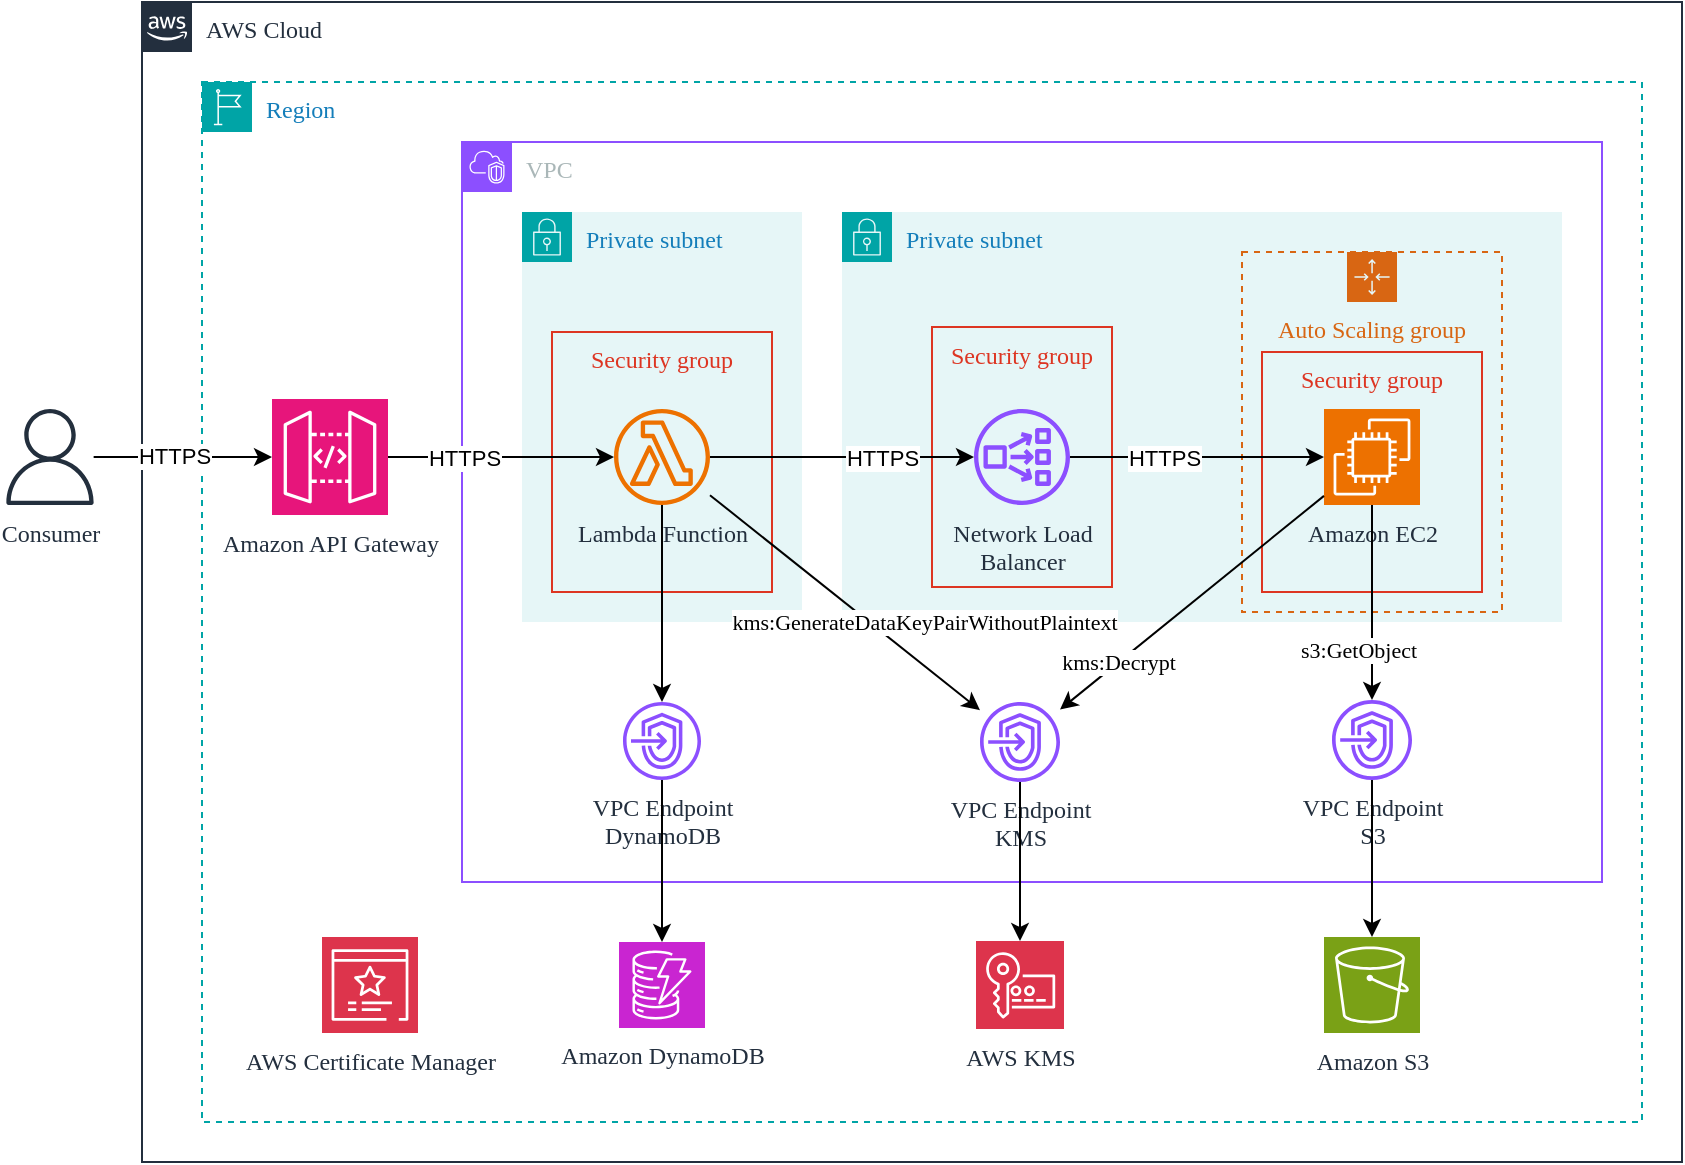 <mxfile version="24.7.17" pages="3">
  <diagram name="Architecture" id="E42G6QC6KwTKVLPO9dri">
    <mxGraphModel dx="954" dy="615" grid="1" gridSize="10" guides="1" tooltips="1" connect="1" arrows="1" fold="1" page="1" pageScale="1" pageWidth="1100" pageHeight="850" math="0" shadow="0">
      <root>
        <mxCell id="0" />
        <mxCell id="1" parent="0" />
        <mxCell id="moWvoZEPMx79c-ki6pcE-1" value="AWS Cloud" style="points=[[0,0],[0.25,0],[0.5,0],[0.75,0],[1,0],[1,0.25],[1,0.5],[1,0.75],[1,1],[0.75,1],[0.5,1],[0.25,1],[0,1],[0,0.75],[0,0.5],[0,0.25]];outlineConnect=0;gradientColor=none;html=1;whiteSpace=wrap;fontSize=12;fontStyle=0;container=1;pointerEvents=0;collapsible=0;recursiveResize=0;shape=mxgraph.aws4.group;grIcon=mxgraph.aws4.group_aws_cloud_alt;strokeColor=#232F3E;fillColor=none;verticalAlign=top;align=left;spacingLeft=30;fontColor=#232F3E;dashed=0;fontFamily=Amazon Ember;" parent="1" vertex="1">
          <mxGeometry x="110" y="100" width="770" height="580" as="geometry" />
        </mxCell>
        <mxCell id="moWvoZEPMx79c-ki6pcE-6" value="Region" style="points=[[0,0],[0.25,0],[0.5,0],[0.75,0],[1,0],[1,0.25],[1,0.5],[1,0.75],[1,1],[0.75,1],[0.5,1],[0.25,1],[0,1],[0,0.75],[0,0.5],[0,0.25]];outlineConnect=0;gradientColor=none;html=1;whiteSpace=wrap;fontSize=12;fontStyle=0;container=1;pointerEvents=0;collapsible=0;recursiveResize=0;shape=mxgraph.aws4.group;grIcon=mxgraph.aws4.group_region;strokeColor=#00A4A6;fillColor=none;verticalAlign=top;align=left;spacingLeft=30;fontColor=#147EBA;dashed=1;fontFamily=Amazon Ember;" parent="moWvoZEPMx79c-ki6pcE-1" vertex="1">
          <mxGeometry x="30" y="40" width="720" height="520" as="geometry" />
        </mxCell>
        <mxCell id="moWvoZEPMx79c-ki6pcE-2" value="VPC" style="points=[[0,0],[0.25,0],[0.5,0],[0.75,0],[1,0],[1,0.25],[1,0.5],[1,0.75],[1,1],[0.75,1],[0.5,1],[0.25,1],[0,1],[0,0.75],[0,0.5],[0,0.25]];outlineConnect=0;gradientColor=none;html=1;whiteSpace=wrap;fontSize=12;fontStyle=0;container=1;pointerEvents=0;collapsible=0;recursiveResize=0;shape=mxgraph.aws4.group;grIcon=mxgraph.aws4.group_vpc2;strokeColor=#8C4FFF;fillColor=none;verticalAlign=top;align=left;spacingLeft=30;fontColor=#AAB7B8;dashed=0;fontFamily=Amazon Ember;" parent="moWvoZEPMx79c-ki6pcE-6" vertex="1">
          <mxGeometry x="130" y="30" width="570" height="370" as="geometry" />
        </mxCell>
        <mxCell id="moWvoZEPMx79c-ki6pcE-3" value="Private subnet" style="points=[[0,0],[0.25,0],[0.5,0],[0.75,0],[1,0],[1,0.25],[1,0.5],[1,0.75],[1,1],[0.75,1],[0.5,1],[0.25,1],[0,1],[0,0.75],[0,0.5],[0,0.25]];outlineConnect=0;gradientColor=none;html=1;whiteSpace=wrap;fontSize=12;fontStyle=0;container=1;pointerEvents=0;collapsible=0;recursiveResize=0;shape=mxgraph.aws4.group;grIcon=mxgraph.aws4.group_security_group;grStroke=0;strokeColor=#00A4A6;fillColor=#E6F6F7;verticalAlign=top;align=left;spacingLeft=30;fontColor=#147EBA;dashed=0;fontFamily=Amazon Ember;" parent="moWvoZEPMx79c-ki6pcE-2" vertex="1">
          <mxGeometry x="190" y="35" width="360" height="205" as="geometry" />
        </mxCell>
        <mxCell id="moWvoZEPMx79c-ki6pcE-9" value="Auto Scaling group" style="points=[[0,0],[0.25,0],[0.5,0],[0.75,0],[1,0],[1,0.25],[1,0.5],[1,0.75],[1,1],[0.75,1],[0.5,1],[0.25,1],[0,1],[0,0.75],[0,0.5],[0,0.25]];outlineConnect=0;gradientColor=none;html=1;whiteSpace=wrap;fontSize=12;fontStyle=0;container=1;pointerEvents=0;collapsible=0;recursiveResize=0;shape=mxgraph.aws4.groupCenter;grIcon=mxgraph.aws4.group_auto_scaling_group;grStroke=1;strokeColor=#D86613;fillColor=none;verticalAlign=top;align=center;fontColor=#D86613;dashed=1;spacingTop=25;fontFamily=Amazon Ember;" parent="moWvoZEPMx79c-ki6pcE-3" vertex="1">
          <mxGeometry x="200" y="20" width="130" height="180" as="geometry" />
        </mxCell>
        <mxCell id="s8pf-N_aXUalvBTkA1gd-3" value="Security group" style="fillColor=none;strokeColor=#DD3522;verticalAlign=top;fontStyle=0;fontColor=#DD3522;whiteSpace=wrap;html=1;fontFamily=Amazon Ember;" parent="moWvoZEPMx79c-ki6pcE-9" vertex="1">
          <mxGeometry x="10" y="50" width="110" height="120" as="geometry" />
        </mxCell>
        <mxCell id="moWvoZEPMx79c-ki6pcE-10" value="Amazon EC2" style="sketch=0;points=[[0,0,0],[0.25,0,0],[0.5,0,0],[0.75,0,0],[1,0,0],[0,1,0],[0.25,1,0],[0.5,1,0],[0.75,1,0],[1,1,0],[0,0.25,0],[0,0.5,0],[0,0.75,0],[1,0.25,0],[1,0.5,0],[1,0.75,0]];outlineConnect=0;fontColor=#232F3E;fillColor=#ED7100;strokeColor=#ffffff;dashed=0;verticalLabelPosition=bottom;verticalAlign=top;align=center;html=1;fontSize=12;fontStyle=0;aspect=fixed;shape=mxgraph.aws4.resourceIcon;resIcon=mxgraph.aws4.ec2;fontFamily=Amazon Ember;" parent="moWvoZEPMx79c-ki6pcE-9" vertex="1">
          <mxGeometry x="41" y="78.5" width="48" height="48" as="geometry" />
        </mxCell>
        <mxCell id="moWvoZEPMx79c-ki6pcE-11" value="Network Load&lt;div&gt;Balancer&lt;/div&gt;" style="sketch=0;outlineConnect=0;fontColor=#232F3E;gradientColor=none;fillColor=#8C4FFF;strokeColor=none;dashed=0;verticalLabelPosition=bottom;verticalAlign=top;align=center;html=1;fontSize=12;fontStyle=0;aspect=fixed;pointerEvents=1;shape=mxgraph.aws4.network_load_balancer;fontFamily=Amazon Ember;" parent="moWvoZEPMx79c-ki6pcE-3" vertex="1">
          <mxGeometry x="66" y="98.5" width="48" height="48" as="geometry" />
        </mxCell>
        <mxCell id="s8pf-N_aXUalvBTkA1gd-2" value="Security group" style="fillColor=none;strokeColor=#DD3522;verticalAlign=top;fontStyle=0;fontColor=#DD3522;whiteSpace=wrap;html=1;fontFamily=Amazon Ember;" parent="moWvoZEPMx79c-ki6pcE-3" vertex="1">
          <mxGeometry x="45" y="57.5" width="90" height="130" as="geometry" />
        </mxCell>
        <mxCell id="4mTSH1ooDKxjDqVDHYyN-1" value="" style="edgeStyle=orthogonalEdgeStyle;rounded=0;orthogonalLoop=1;jettySize=auto;html=1;" parent="moWvoZEPMx79c-ki6pcE-3" source="moWvoZEPMx79c-ki6pcE-11" target="moWvoZEPMx79c-ki6pcE-10" edge="1">
          <mxGeometry relative="1" as="geometry" />
        </mxCell>
        <mxCell id="s8pf-N_aXUalvBTkA1gd-9" value="HTTPS" style="edgeLabel;html=1;align=center;verticalAlign=middle;resizable=0;points=[];" parent="4mTSH1ooDKxjDqVDHYyN-1" vertex="1" connectable="0">
          <mxGeometry x="-0.452" y="1" relative="1" as="geometry">
            <mxPoint x="12" y="1" as="offset" />
          </mxGeometry>
        </mxCell>
        <mxCell id="moWvoZEPMx79c-ki6pcE-4" value="Private subnet" style="points=[[0,0],[0.25,0],[0.5,0],[0.75,0],[1,0],[1,0.25],[1,0.5],[1,0.75],[1,1],[0.75,1],[0.5,1],[0.25,1],[0,1],[0,0.75],[0,0.5],[0,0.25]];outlineConnect=0;gradientColor=none;html=1;whiteSpace=wrap;fontSize=12;fontStyle=0;container=1;pointerEvents=0;collapsible=0;recursiveResize=0;shape=mxgraph.aws4.group;grIcon=mxgraph.aws4.group_security_group;grStroke=0;strokeColor=#00A4A6;fillColor=#E6F6F7;verticalAlign=top;align=left;spacingLeft=30;fontColor=#147EBA;dashed=0;fontFamily=Amazon Ember;" parent="moWvoZEPMx79c-ki6pcE-2" vertex="1">
          <mxGeometry x="30" y="35" width="140" height="205" as="geometry" />
        </mxCell>
        <mxCell id="moWvoZEPMx79c-ki6pcE-15" value="Lambda Function" style="sketch=0;outlineConnect=0;fontColor=#232F3E;gradientColor=none;fillColor=#ED7100;strokeColor=none;dashed=0;verticalLabelPosition=bottom;verticalAlign=top;align=center;html=1;fontSize=12;fontStyle=0;aspect=fixed;pointerEvents=1;shape=mxgraph.aws4.lambda_function;fontFamily=Amazon Ember;" parent="moWvoZEPMx79c-ki6pcE-4" vertex="1">
          <mxGeometry x="46" y="98.5" width="48" height="48" as="geometry" />
        </mxCell>
        <mxCell id="s8pf-N_aXUalvBTkA1gd-1" value="Security group" style="fillColor=none;strokeColor=#DD3522;verticalAlign=top;fontStyle=0;fontColor=#DD3522;whiteSpace=wrap;html=1;fontFamily=Amazon Ember;" parent="moWvoZEPMx79c-ki6pcE-4" vertex="1">
          <mxGeometry x="15" y="60" width="110" height="130" as="geometry" />
        </mxCell>
        <mxCell id="moWvoZEPMx79c-ki6pcE-19" value="" style="edgeStyle=orthogonalEdgeStyle;rounded=0;orthogonalLoop=1;jettySize=auto;html=1;" parent="moWvoZEPMx79c-ki6pcE-2" source="moWvoZEPMx79c-ki6pcE-15" target="moWvoZEPMx79c-ki6pcE-11" edge="1">
          <mxGeometry relative="1" as="geometry" />
        </mxCell>
        <mxCell id="s8pf-N_aXUalvBTkA1gd-8" value="HTTPS" style="edgeLabel;html=1;align=center;verticalAlign=middle;resizable=0;points=[];" parent="moWvoZEPMx79c-ki6pcE-19" vertex="1" connectable="0">
          <mxGeometry x="0.272" relative="1" as="geometry">
            <mxPoint x="2" as="offset" />
          </mxGeometry>
        </mxCell>
        <mxCell id="s8pf-N_aXUalvBTkA1gd-11" value="VPC Endpoint&lt;div&gt;KMS&lt;/div&gt;" style="sketch=0;outlineConnect=0;fontColor=#232F3E;gradientColor=none;fillColor=#8C4FFF;strokeColor=none;dashed=0;verticalLabelPosition=bottom;verticalAlign=top;align=center;html=1;fontSize=12;fontStyle=0;aspect=fixed;pointerEvents=1;shape=mxgraph.aws4.endpoints;fontFamily=Amazon Ember;" parent="moWvoZEPMx79c-ki6pcE-2" vertex="1">
          <mxGeometry x="259" y="280" width="40" height="40" as="geometry" />
        </mxCell>
        <mxCell id="s8pf-N_aXUalvBTkA1gd-10" value="VPC Endpoint&lt;div&gt;DynamoDB&lt;/div&gt;" style="sketch=0;outlineConnect=0;fontColor=#232F3E;gradientColor=none;fillColor=#8C4FFF;strokeColor=none;dashed=0;verticalLabelPosition=bottom;verticalAlign=top;align=center;html=1;fontSize=12;fontStyle=0;aspect=fixed;pointerEvents=1;shape=mxgraph.aws4.endpoints;fontFamily=Amazon Ember;" parent="moWvoZEPMx79c-ki6pcE-2" vertex="1">
          <mxGeometry x="80.5" y="280" width="39" height="39" as="geometry" />
        </mxCell>
        <mxCell id="moWvoZEPMx79c-ki6pcE-18" value="" style="edgeStyle=orthogonalEdgeStyle;rounded=0;orthogonalLoop=1;jettySize=auto;html=1;" parent="moWvoZEPMx79c-ki6pcE-2" source="moWvoZEPMx79c-ki6pcE-15" target="s8pf-N_aXUalvBTkA1gd-10" edge="1">
          <mxGeometry relative="1" as="geometry">
            <mxPoint x="74" y="246.5" as="targetPoint" />
          </mxGeometry>
        </mxCell>
        <mxCell id="moWvoZEPMx79c-ki6pcE-20" value="" style="rounded=0;orthogonalLoop=1;jettySize=auto;html=1;" parent="moWvoZEPMx79c-ki6pcE-2" source="moWvoZEPMx79c-ki6pcE-15" target="s8pf-N_aXUalvBTkA1gd-11" edge="1">
          <mxGeometry relative="1" as="geometry">
            <mxPoint x="74" y="197" as="sourcePoint" />
            <mxPoint x="74" y="310" as="targetPoint" />
          </mxGeometry>
        </mxCell>
        <mxCell id="moWvoZEPMx79c-ki6pcE-21" value="kms:GenerateDataKeyPairWithoutPlaintext" style="edgeLabel;html=1;align=center;verticalAlign=middle;resizable=0;points=[];fontFamily=Amazon Ember;" parent="moWvoZEPMx79c-ki6pcE-20" vertex="1" connectable="0">
          <mxGeometry x="0.107" y="-1" relative="1" as="geometry">
            <mxPoint x="33" y="3" as="offset" />
          </mxGeometry>
        </mxCell>
        <mxCell id="moWvoZEPMx79c-ki6pcE-13" value="" style="rounded=0;orthogonalLoop=1;jettySize=auto;html=1;" parent="moWvoZEPMx79c-ki6pcE-2" source="moWvoZEPMx79c-ki6pcE-10" target="s8pf-N_aXUalvBTkA1gd-11" edge="1">
          <mxGeometry relative="1" as="geometry">
            <mxPoint x="355" y="274" as="targetPoint" />
          </mxGeometry>
        </mxCell>
        <mxCell id="moWvoZEPMx79c-ki6pcE-14" value="kms:Decrypt" style="edgeLabel;html=1;align=center;verticalAlign=middle;resizable=0;points=[];fontFamily=Amazon Ember;" parent="moWvoZEPMx79c-ki6pcE-13" vertex="1" connectable="0">
          <mxGeometry x="0.224" relative="1" as="geometry">
            <mxPoint x="-22" y="17" as="offset" />
          </mxGeometry>
        </mxCell>
        <mxCell id="s8pf-N_aXUalvBTkA1gd-16" value="VPC Endpoint&lt;div&gt;S3&lt;/div&gt;" style="sketch=0;outlineConnect=0;fontColor=#232F3E;gradientColor=none;fillColor=#8C4FFF;strokeColor=none;dashed=0;verticalLabelPosition=bottom;verticalAlign=top;align=center;html=1;fontSize=12;fontStyle=0;aspect=fixed;pointerEvents=1;shape=mxgraph.aws4.endpoints;fontFamily=Amazon Ember;" parent="moWvoZEPMx79c-ki6pcE-2" vertex="1">
          <mxGeometry x="435" y="279" width="40" height="40" as="geometry" />
        </mxCell>
        <mxCell id="s8pf-N_aXUalvBTkA1gd-18" value="" style="rounded=0;orthogonalLoop=1;jettySize=auto;html=1;" parent="moWvoZEPMx79c-ki6pcE-2" source="moWvoZEPMx79c-ki6pcE-10" target="s8pf-N_aXUalvBTkA1gd-16" edge="1">
          <mxGeometry relative="1" as="geometry">
            <mxPoint x="240" y="292" as="targetPoint" />
            <mxPoint x="351" y="190" as="sourcePoint" />
          </mxGeometry>
        </mxCell>
        <mxCell id="s8pf-N_aXUalvBTkA1gd-19" value="s3:GetObject" style="edgeLabel;html=1;align=center;verticalAlign=middle;resizable=0;points=[];fontFamily=Amazon Ember;" parent="s8pf-N_aXUalvBTkA1gd-18" vertex="1" connectable="0">
          <mxGeometry x="0.224" relative="1" as="geometry">
            <mxPoint x="-7" y="13" as="offset" />
          </mxGeometry>
        </mxCell>
        <mxCell id="moWvoZEPMx79c-ki6pcE-16" value="" style="edgeStyle=orthogonalEdgeStyle;rounded=0;orthogonalLoop=1;jettySize=auto;html=1;" parent="moWvoZEPMx79c-ki6pcE-6" source="moWvoZEPMx79c-ki6pcE-5" target="moWvoZEPMx79c-ki6pcE-15" edge="1">
          <mxGeometry relative="1" as="geometry" />
        </mxCell>
        <mxCell id="s8pf-N_aXUalvBTkA1gd-7" value="HTTPS" style="edgeLabel;html=1;align=center;verticalAlign=middle;resizable=0;points=[];" parent="moWvoZEPMx79c-ki6pcE-16" vertex="1" connectable="0">
          <mxGeometry x="-0.052" y="1" relative="1" as="geometry">
            <mxPoint x="-16" y="1" as="offset" />
          </mxGeometry>
        </mxCell>
        <mxCell id="moWvoZEPMx79c-ki6pcE-5" value="Amazon API Gateway" style="sketch=0;points=[[0,0,0],[0.25,0,0],[0.5,0,0],[0.75,0,0],[1,0,0],[0,1,0],[0.25,1,0],[0.5,1,0],[0.75,1,0],[1,1,0],[0,0.25,0],[0,0.5,0],[0,0.75,0],[1,0.25,0],[1,0.5,0],[1,0.75,0]];outlineConnect=0;fontColor=#232F3E;fillColor=#E7157B;strokeColor=#ffffff;dashed=0;verticalLabelPosition=bottom;verticalAlign=top;align=center;html=1;fontSize=12;fontStyle=0;aspect=fixed;shape=mxgraph.aws4.resourceIcon;resIcon=mxgraph.aws4.api_gateway;fontFamily=Amazon Ember;" parent="moWvoZEPMx79c-ki6pcE-6" vertex="1">
          <mxGeometry x="35" y="158.5" width="58" height="58" as="geometry" />
        </mxCell>
        <mxCell id="moWvoZEPMx79c-ki6pcE-7" value="AWS KMS" style="sketch=0;points=[[0,0,0],[0.25,0,0],[0.5,0,0],[0.75,0,0],[1,0,0],[0,1,0],[0.25,1,0],[0.5,1,0],[0.75,1,0],[1,1,0],[0,0.25,0],[0,0.5,0],[0,0.75,0],[1,0.25,0],[1,0.5,0],[1,0.75,0]];outlineConnect=0;fontColor=#232F3E;fillColor=#DD344C;strokeColor=#ffffff;dashed=0;verticalLabelPosition=bottom;verticalAlign=top;align=center;html=1;fontSize=12;fontStyle=0;aspect=fixed;shape=mxgraph.aws4.resourceIcon;resIcon=mxgraph.aws4.key_management_service;fontFamily=Amazon Ember;" parent="moWvoZEPMx79c-ki6pcE-6" vertex="1">
          <mxGeometry x="387" y="429.5" width="44" height="44" as="geometry" />
        </mxCell>
        <mxCell id="moWvoZEPMx79c-ki6pcE-8" value="Amazon DynamoDB" style="sketch=0;points=[[0,0,0],[0.25,0,0],[0.5,0,0],[0.75,0,0],[1,0,0],[0,1,0],[0.25,1,0],[0.5,1,0],[0.75,1,0],[1,1,0],[0,0.25,0],[0,0.5,0],[0,0.75,0],[1,0.25,0],[1,0.5,0],[1,0.75,0]];outlineConnect=0;fontColor=#232F3E;fillColor=#C925D1;strokeColor=#ffffff;dashed=0;verticalLabelPosition=bottom;verticalAlign=top;align=center;html=1;fontSize=12;fontStyle=0;aspect=fixed;shape=mxgraph.aws4.resourceIcon;resIcon=mxgraph.aws4.dynamodb;fontFamily=Amazon Ember;" parent="moWvoZEPMx79c-ki6pcE-6" vertex="1">
          <mxGeometry x="208.5" y="430" width="43" height="43" as="geometry" />
        </mxCell>
        <mxCell id="s8pf-N_aXUalvBTkA1gd-12" value="" style="edgeStyle=orthogonalEdgeStyle;rounded=0;orthogonalLoop=1;jettySize=auto;html=1;" parent="moWvoZEPMx79c-ki6pcE-6" source="s8pf-N_aXUalvBTkA1gd-10" target="moWvoZEPMx79c-ki6pcE-8" edge="1">
          <mxGeometry relative="1" as="geometry" />
        </mxCell>
        <mxCell id="s8pf-N_aXUalvBTkA1gd-13" value="" style="edgeStyle=orthogonalEdgeStyle;rounded=0;orthogonalLoop=1;jettySize=auto;html=1;" parent="moWvoZEPMx79c-ki6pcE-6" source="s8pf-N_aXUalvBTkA1gd-11" target="moWvoZEPMx79c-ki6pcE-7" edge="1">
          <mxGeometry relative="1" as="geometry" />
        </mxCell>
        <mxCell id="s8pf-N_aXUalvBTkA1gd-14" value="Amazon S3" style="sketch=0;points=[[0,0,0],[0.25,0,0],[0.5,0,0],[0.75,0,0],[1,0,0],[0,1,0],[0.25,1,0],[0.5,1,0],[0.75,1,0],[1,1,0],[0,0.25,0],[0,0.5,0],[0,0.75,0],[1,0.25,0],[1,0.5,0],[1,0.75,0]];outlineConnect=0;fontColor=#232F3E;fillColor=#7AA116;strokeColor=#ffffff;dashed=0;verticalLabelPosition=bottom;verticalAlign=top;align=center;html=1;fontSize=12;fontStyle=0;aspect=fixed;shape=mxgraph.aws4.resourceIcon;resIcon=mxgraph.aws4.s3;fontFamily=Amazon Ember;" parent="moWvoZEPMx79c-ki6pcE-6" vertex="1">
          <mxGeometry x="561" y="427.5" width="48" height="48" as="geometry" />
        </mxCell>
        <mxCell id="s8pf-N_aXUalvBTkA1gd-23" value="" style="edgeStyle=orthogonalEdgeStyle;rounded=0;orthogonalLoop=1;jettySize=auto;html=1;" parent="moWvoZEPMx79c-ki6pcE-6" source="s8pf-N_aXUalvBTkA1gd-16" target="s8pf-N_aXUalvBTkA1gd-14" edge="1">
          <mxGeometry relative="1" as="geometry" />
        </mxCell>
        <mxCell id="s8pf-N_aXUalvBTkA1gd-25" value="AWS Certificate Manager" style="sketch=0;points=[[0,0,0],[0.25,0,0],[0.5,0,0],[0.75,0,0],[1,0,0],[0,1,0],[0.25,1,0],[0.5,1,0],[0.75,1,0],[1,1,0],[0,0.25,0],[0,0.5,0],[0,0.75,0],[1,0.25,0],[1,0.5,0],[1,0.75,0]];outlineConnect=0;fontColor=#232F3E;fillColor=#DD344C;strokeColor=#ffffff;dashed=0;verticalLabelPosition=bottom;verticalAlign=top;align=center;html=1;fontSize=12;fontStyle=0;aspect=fixed;shape=mxgraph.aws4.resourceIcon;resIcon=mxgraph.aws4.certificate_manager_3;fontFamily=Amazon Ember;" parent="moWvoZEPMx79c-ki6pcE-6" vertex="1">
          <mxGeometry x="60" y="427.5" width="48" height="48" as="geometry" />
        </mxCell>
        <mxCell id="s8pf-N_aXUalvBTkA1gd-5" value="" style="edgeStyle=orthogonalEdgeStyle;rounded=0;orthogonalLoop=1;jettySize=auto;html=1;" parent="1" source="s8pf-N_aXUalvBTkA1gd-4" target="moWvoZEPMx79c-ki6pcE-5" edge="1">
          <mxGeometry relative="1" as="geometry" />
        </mxCell>
        <mxCell id="s8pf-N_aXUalvBTkA1gd-6" value="HTTPS" style="edgeLabel;html=1;align=center;verticalAlign=middle;resizable=0;points=[];" parent="s8pf-N_aXUalvBTkA1gd-5" vertex="1" connectable="0">
          <mxGeometry x="-0.099" y="1" relative="1" as="geometry">
            <mxPoint as="offset" />
          </mxGeometry>
        </mxCell>
        <mxCell id="s8pf-N_aXUalvBTkA1gd-4" value="Consumer" style="sketch=0;outlineConnect=0;fontColor=#232F3E;gradientColor=none;fillColor=#232F3D;strokeColor=none;dashed=0;verticalLabelPosition=bottom;verticalAlign=top;align=center;html=1;fontSize=12;fontStyle=0;aspect=fixed;pointerEvents=1;shape=mxgraph.aws4.user;fontFamily=Amazon Ember;" parent="1" vertex="1">
          <mxGeometry x="40" y="303.5" width="48" height="48" as="geometry" />
        </mxCell>
      </root>
    </mxGraphModel>
  </diagram>
  <diagram id="mcLDwZvMTzO3gppXDaxD" name="Instance">
    <mxGraphModel dx="1194" dy="615" grid="1" gridSize="10" guides="1" tooltips="1" connect="1" arrows="1" fold="1" page="1" pageScale="1" pageWidth="1100" pageHeight="850" math="0" shadow="0">
      <root>
        <mxCell id="0" />
        <mxCell id="1" parent="0" />
        <mxCell id="ycfnq4ALaPnqZjKoMnnq-1" value="EC2 instance contents" style="points=[[0,0],[0.25,0],[0.5,0],[0.75,0],[1,0],[1,0.25],[1,0.5],[1,0.75],[1,1],[0.75,1],[0.5,1],[0.25,1],[0,1],[0,0.75],[0,0.5],[0,0.25]];outlineConnect=0;gradientColor=none;html=1;whiteSpace=wrap;fontSize=12;fontStyle=0;container=1;pointerEvents=0;collapsible=0;recursiveResize=0;shape=mxgraph.aws4.group;grIcon=mxgraph.aws4.group_ec2_instance_contents;strokeColor=#D86613;fillColor=none;verticalAlign=top;align=left;spacingLeft=30;fontColor=#D86613;dashed=0;fontFamily=Amazon Ember;" parent="1" vertex="1">
          <mxGeometry x="320" y="100" width="460" height="280" as="geometry" />
        </mxCell>
        <mxCell id="ycfnq4ALaPnqZjKoMnnq-2" value="Nitro Enclave" style="fillColor=none;strokeColor=#5A6C86;dashed=1;verticalAlign=top;fontStyle=0;fontColor=#5A6C86;whiteSpace=wrap;html=1;fontFamily=Amazon Ember;" parent="ycfnq4ALaPnqZjKoMnnq-1" vertex="1">
          <mxGeometry x="320" y="12" width="120" height="250" as="geometry" />
        </mxCell>
        <mxCell id="ycfnq4ALaPnqZjKoMnnq-8" value="" style="edgeStyle=orthogonalEdgeStyle;rounded=0;orthogonalLoop=1;jettySize=auto;html=1;" parent="ycfnq4ALaPnqZjKoMnnq-1" source="ycfnq4ALaPnqZjKoMnnq-4" target="ycfnq4ALaPnqZjKoMnnq-5" edge="1">
          <mxGeometry relative="1" as="geometry" />
        </mxCell>
        <mxCell id="ycfnq4ALaPnqZjKoMnnq-9" value="HTTP&lt;div&gt;8080/tcp&lt;/div&gt;" style="edgeLabel;html=1;align=center;verticalAlign=middle;resizable=0;points=[];fontFamily=Amazon Ember;" parent="ycfnq4ALaPnqZjKoMnnq-8" vertex="1" connectable="0">
          <mxGeometry x="0.035" y="-2" relative="1" as="geometry">
            <mxPoint x="-11" y="-2" as="offset" />
          </mxGeometry>
        </mxCell>
        <mxCell id="ycfnq4ALaPnqZjKoMnnq-4" value="&lt;b&gt;nginx&lt;/b&gt;&lt;div&gt;0.0.0.0/0&lt;/div&gt;&lt;div&gt;:443&lt;/div&gt;" style="rounded=1;whiteSpace=wrap;html=1;fontFamily=Amazon Ember;" parent="ycfnq4ALaPnqZjKoMnnq-1" vertex="1">
          <mxGeometry x="25" y="52" width="80" height="61" as="geometry" />
        </mxCell>
        <mxCell id="Suopof9eB72GdeXeKxD6-2" value="" style="rounded=0;orthogonalLoop=1;jettySize=auto;html=1;entryX=0;entryY=0.5;entryDx=0;entryDy=0;" parent="ycfnq4ALaPnqZjKoMnnq-1" source="ycfnq4ALaPnqZjKoMnnq-5" target="ycfnq4ALaPnqZjKoMnnq-10" edge="1">
          <mxGeometry relative="1" as="geometry" />
        </mxCell>
        <mxCell id="Suopof9eB72GdeXeKxD6-5" value="vsock" style="edgeLabel;html=1;align=center;verticalAlign=middle;resizable=0;points=[];fontFamily=Amazon Ember;" parent="Suopof9eB72GdeXeKxD6-2" vertex="1" connectable="0">
          <mxGeometry x="-0.26" relative="1" as="geometry">
            <mxPoint x="4" as="offset" />
          </mxGeometry>
        </mxCell>
        <mxCell id="ycfnq4ALaPnqZjKoMnnq-5" value="&lt;b&gt;parent&lt;/b&gt;&lt;div&gt;127.0.0.1/32&lt;/div&gt;&lt;div&gt;:8080&lt;/div&gt;" style="rounded=1;whiteSpace=wrap;html=1;fontFamily=Amazon Ember;" parent="ycfnq4ALaPnqZjKoMnnq-1" vertex="1">
          <mxGeometry x="185" y="52" width="80" height="61" as="geometry" />
        </mxCell>
        <mxCell id="Suopof9eB72GdeXeKxD6-3" value="" style="rounded=0;orthogonalLoop=1;jettySize=auto;html=1;" parent="ycfnq4ALaPnqZjKoMnnq-1" source="ycfnq4ALaPnqZjKoMnnq-10" target="ycfnq4ALaPnqZjKoMnnq-11" edge="1">
          <mxGeometry relative="1" as="geometry" />
        </mxCell>
        <mxCell id="Suopof9eB72GdeXeKxD6-8" value="command line" style="edgeLabel;html=1;align=center;verticalAlign=middle;resizable=0;points=[];fontFamily=Amazon Ember;" parent="Suopof9eB72GdeXeKxD6-3" vertex="1" connectable="0">
          <mxGeometry x="-0.034" y="2" relative="1" as="geometry">
            <mxPoint x="-2" y="-2" as="offset" />
          </mxGeometry>
        </mxCell>
        <mxCell id="ycfnq4ALaPnqZjKoMnnq-10" value="&lt;b&gt;enclave&lt;/b&gt;&lt;div&gt;:5050&lt;/div&gt;" style="rounded=1;whiteSpace=wrap;html=1;fontFamily=Amazon Ember;" parent="ycfnq4ALaPnqZjKoMnnq-1" vertex="1">
          <mxGeometry x="340" y="52" width="80" height="61" as="geometry" />
        </mxCell>
        <mxCell id="Suopof9eB72GdeXeKxD6-4" value="" style="rounded=0;orthogonalLoop=1;jettySize=auto;html=1;" parent="ycfnq4ALaPnqZjKoMnnq-1" source="ycfnq4ALaPnqZjKoMnnq-11" target="ycfnq4ALaPnqZjKoMnnq-12" edge="1">
          <mxGeometry relative="1" as="geometry" />
        </mxCell>
        <mxCell id="Suopof9eB72GdeXeKxD6-6" value="vsock" style="edgeLabel;html=1;align=center;verticalAlign=middle;resizable=0;points=[];fontFamily=Amazon Ember;" parent="Suopof9eB72GdeXeKxD6-4" vertex="1" connectable="0">
          <mxGeometry x="0.34" y="2" relative="1" as="geometry">
            <mxPoint x="7" y="-2" as="offset" />
          </mxGeometry>
        </mxCell>
        <mxCell id="ycfnq4ALaPnqZjKoMnnq-11" value="&lt;div&gt;&lt;b&gt;kmstool&lt;/b&gt;&lt;/div&gt;" style="rounded=1;whiteSpace=wrap;html=1;fontFamily=Amazon Ember;" parent="ycfnq4ALaPnqZjKoMnnq-1" vertex="1">
          <mxGeometry x="340" y="172" width="80" height="61" as="geometry" />
        </mxCell>
        <mxCell id="ycfnq4ALaPnqZjKoMnnq-12" value="&lt;b&gt;vsock-proxy&lt;/b&gt;&lt;div&gt;127.0.0.1/32&lt;/div&gt;" style="rounded=1;whiteSpace=wrap;html=1;fontFamily=Amazon Ember;" parent="ycfnq4ALaPnqZjKoMnnq-1" vertex="1">
          <mxGeometry x="185" y="172" width="80" height="61" as="geometry" />
        </mxCell>
        <mxCell id="ycfnq4ALaPnqZjKoMnnq-13" value="AWS KMS" style="sketch=0;points=[[0,0,0],[0.25,0,0],[0.5,0,0],[0.75,0,0],[1,0,0],[0,1,0],[0.25,1,0],[0.5,1,0],[0.75,1,0],[1,1,0],[0,0.25,0],[0,0.5,0],[0,0.75,0],[1,0.25,0],[1,0.5,0],[1,0.75,0]];outlineConnect=0;fontColor=#232F3E;fillColor=#DD344C;strokeColor=#ffffff;dashed=0;verticalLabelPosition=bottom;verticalAlign=top;align=center;html=1;fontSize=12;fontStyle=0;aspect=fixed;shape=mxgraph.aws4.resourceIcon;resIcon=mxgraph.aws4.key_management_service;fontFamily=Amazon Ember;" parent="ycfnq4ALaPnqZjKoMnnq-1" vertex="1">
          <mxGeometry x="196" y="322" width="58" height="58" as="geometry" />
        </mxCell>
        <mxCell id="Suopof9eB72GdeXeKxD6-1" value="" style="edgeStyle=orthogonalEdgeStyle;rounded=0;orthogonalLoop=1;jettySize=auto;html=1;" parent="ycfnq4ALaPnqZjKoMnnq-1" source="ycfnq4ALaPnqZjKoMnnq-12" target="ycfnq4ALaPnqZjKoMnnq-13" edge="1">
          <mxGeometry relative="1" as="geometry" />
        </mxCell>
        <mxCell id="Suopof9eB72GdeXeKxD6-10" value="kms:Decrypt" style="edgeLabel;html=1;align=center;verticalAlign=middle;resizable=0;points=[];fontFamily=Amazon Ember;" parent="Suopof9eB72GdeXeKxD6-1" vertex="1" connectable="0">
          <mxGeometry x="0.059" y="1" relative="1" as="geometry">
            <mxPoint x="-1" y="17" as="offset" />
          </mxGeometry>
        </mxCell>
        <mxCell id="ycfnq4ALaPnqZjKoMnnq-6" value="" style="edgeStyle=orthogonalEdgeStyle;rounded=0;orthogonalLoop=1;jettySize=auto;html=1;" parent="1" source="ycfnq4ALaPnqZjKoMnnq-3" target="ycfnq4ALaPnqZjKoMnnq-4" edge="1">
          <mxGeometry relative="1" as="geometry" />
        </mxCell>
        <mxCell id="ycfnq4ALaPnqZjKoMnnq-7" value="HTTPS&lt;div&gt;443/tcp&lt;/div&gt;" style="edgeLabel;html=1;align=center;verticalAlign=middle;resizable=0;points=[];fontFamily=Amazon Ember;" parent="ycfnq4ALaPnqZjKoMnnq-6" vertex="1" connectable="0">
          <mxGeometry x="-0.286" y="-1" relative="1" as="geometry">
            <mxPoint x="-3" y="-1" as="offset" />
          </mxGeometry>
        </mxCell>
        <mxCell id="ycfnq4ALaPnqZjKoMnnq-3" value="Network Load Balancer" style="sketch=0;outlineConnect=0;fontColor=#232F3E;gradientColor=none;fillColor=#8C4FFF;strokeColor=none;dashed=0;verticalLabelPosition=bottom;verticalAlign=top;align=center;html=1;fontSize=12;fontStyle=0;aspect=fixed;pointerEvents=1;shape=mxgraph.aws4.network_load_balancer;fontFamily=Amazon Ember;" parent="1" vertex="1">
          <mxGeometry x="170" y="143.5" width="78" height="78" as="geometry" />
        </mxCell>
        <mxCell id="bXmlKcxdkib4g1N3OeW2-1" value="AWS Certificate Manager" style="sketch=0;points=[[0,0,0],[0.25,0,0],[0.5,0,0],[0.75,0,0],[1,0,0],[0,1,0],[0.25,1,0],[0.5,1,0],[0.75,1,0],[1,1,0],[0,0.25,0],[0,0.5,0],[0,0.75,0],[1,0.25,0],[1,0.5,0],[1,0.75,0]];outlineConnect=0;fontColor=#232F3E;fillColor=#DD344C;strokeColor=#ffffff;dashed=0;verticalLabelPosition=bottom;verticalAlign=top;align=center;html=1;fontSize=12;fontStyle=0;aspect=fixed;shape=mxgraph.aws4.resourceIcon;resIcon=mxgraph.aws4.certificate_manager_3;fontFamily=Amazon Ember;" parent="1" vertex="1">
          <mxGeometry x="356" y="422" width="58" height="58" as="geometry" />
        </mxCell>
        <mxCell id="bXmlKcxdkib4g1N3OeW2-3" value="" style="edgeStyle=orthogonalEdgeStyle;rounded=0;orthogonalLoop=1;jettySize=auto;html=1;entryX=0.5;entryY=0;entryDx=0;entryDy=0;entryPerimeter=0;" parent="1" source="ycfnq4ALaPnqZjKoMnnq-4" target="bXmlKcxdkib4g1N3OeW2-1" edge="1">
          <mxGeometry relative="1" as="geometry">
            <mxPoint x="385" y="293" as="targetPoint" />
          </mxGeometry>
        </mxCell>
      </root>
    </mxGraphModel>
  </diagram>
  <diagram id="MNc1MCuUgXEW7I9PNsWN" name="Data Flow">
    <mxGraphModel dx="2054" dy="615" grid="1" gridSize="10" guides="1" tooltips="1" connect="1" arrows="1" fold="1" page="1" pageScale="1" pageWidth="1100" pageHeight="850" math="0" shadow="0">
      <root>
        <mxCell id="0" />
        <mxCell id="1" parent="0" />
        <mxCell id="NusCQVgppcSGSG4Iq7v4-4" value="" style="edgeStyle=orthogonalEdgeStyle;rounded=0;orthogonalLoop=1;jettySize=auto;html=1;startArrow=classic;startFill=1;fontFamily=Amazon Ember;" parent="1" source="-n6ur-Brn6Sd_KLTVe3J-1" target="-n6ur-Brn6Sd_KLTVe3J-2" edge="1">
          <mxGeometry relative="1" as="geometry" />
        </mxCell>
        <mxCell id="NusCQVgppcSGSG4Iq7v4-5" value="User interacts" style="edgeLabel;html=1;align=center;verticalAlign=middle;resizable=0;points=[];fontFamily=Amazon Ember;fontStyle=1" parent="NusCQVgppcSGSG4Iq7v4-4" vertex="1" connectable="0">
          <mxGeometry x="0.176" y="1" relative="1" as="geometry">
            <mxPoint as="offset" />
          </mxGeometry>
        </mxCell>
        <mxCell id="-n6ur-Brn6Sd_KLTVe3J-1" value="App Users" style="sketch=0;outlineConnect=0;fontColor=#232F3E;gradientColor=none;fillColor=#232F3D;strokeColor=none;dashed=0;verticalLabelPosition=bottom;verticalAlign=top;align=center;html=1;fontSize=12;fontStyle=0;aspect=fixed;pointerEvents=1;shape=mxgraph.aws4.user;fontFamily=Amazon Ember;" parent="1" vertex="1">
          <mxGeometry x="305" y="30" width="38" height="38" as="geometry" />
        </mxCell>
        <mxCell id="NusCQVgppcSGSG4Iq7v4-7" value="" style="edgeStyle=orthogonalEdgeStyle;rounded=0;orthogonalLoop=1;jettySize=auto;html=1;startArrow=classic;startFill=1;fontFamily=Amazon Ember;" parent="1" source="-n6ur-Brn6Sd_KLTVe3J-2" target="cpQvhoCzBm1t42CWNcdV-1" edge="1">
          <mxGeometry relative="1" as="geometry" />
        </mxCell>
        <mxCell id="NusCQVgppcSGSG4Iq7v4-8" value="API Requests" style="edgeLabel;html=1;align=center;verticalAlign=middle;resizable=0;points=[];fontFamily=Amazon Ember;fontStyle=1" parent="NusCQVgppcSGSG4Iq7v4-7" vertex="1" connectable="0">
          <mxGeometry x="0.278" y="2" relative="1" as="geometry">
            <mxPoint as="offset" />
          </mxGeometry>
        </mxCell>
        <mxCell id="-n6ur-Brn6Sd_KLTVe3J-2" value="REST API" style="sketch=0;points=[[0,0,0],[0.25,0,0],[0.5,0,0],[0.75,0,0],[1,0,0],[0,1,0],[0.25,1,0],[0.5,1,0],[0.75,1,0],[1,1,0],[0,0.25,0],[0,0.5,0],[0,0.75,0],[1,0.25,0],[1,0.5,0],[1,0.75,0]];outlineConnect=0;fontColor=#232F3E;fillColor=#E7157B;strokeColor=#ffffff;dashed=0;verticalLabelPosition=bottom;verticalAlign=top;align=center;html=1;fontSize=12;fontStyle=0;aspect=fixed;shape=mxgraph.aws4.resourceIcon;resIcon=mxgraph.aws4.api_gateway;fontFamily=Amazon Ember;" parent="1" vertex="1">
          <mxGeometry x="300" y="180" width="48" height="48" as="geometry" />
        </mxCell>
        <mxCell id="NusCQVgppcSGSG4Iq7v4-11" value="" style="rounded=0;orthogonalLoop=1;jettySize=auto;html=1;startArrow=classic;startFill=1;fontFamily=Amazon Ember;" parent="1" source="cpQvhoCzBm1t42CWNcdV-1" target="cpQvhoCzBm1t42CWNcdV-2" edge="1">
          <mxGeometry relative="1" as="geometry">
            <mxPoint x="423" y="364" as="targetPoint" />
          </mxGeometry>
        </mxCell>
        <mxCell id="5rqO80vslIfy-hYY3j0L-1" value="&lt;b&gt;Create new vault&lt;/b&gt;" style="edgeLabel;html=1;align=center;verticalAlign=middle;resizable=0;points=[];fontFamily=Amazon Ember;" parent="NusCQVgppcSGSG4Iq7v4-11" vertex="1" connectable="0">
          <mxGeometry x="-0.079" y="-1" relative="1" as="geometry">
            <mxPoint x="47" y="50" as="offset" />
          </mxGeometry>
        </mxCell>
        <mxCell id="NusCQVgppcSGSG4Iq7v4-12" value="" style="rounded=0;orthogonalLoop=1;jettySize=auto;html=1;startArrow=classic;startFill=1;fontFamily=Amazon Ember;" parent="1" source="cpQvhoCzBm1t42CWNcdV-1" target="cpQvhoCzBm1t42CWNcdV-4" edge="1">
          <mxGeometry relative="1" as="geometry" />
        </mxCell>
        <mxCell id="5rqO80vslIfy-hYY3j0L-3" value="Decryption Request API" style="edgeLabel;html=1;align=center;verticalAlign=middle;resizable=0;points=[];fontStyle=1;fontFamily=Amazon Ember;" parent="NusCQVgppcSGSG4Iq7v4-12" vertex="1" connectable="0">
          <mxGeometry x="0.109" y="3" relative="1" as="geometry">
            <mxPoint as="offset" />
          </mxGeometry>
        </mxCell>
        <mxCell id="cpQvhoCzBm1t42CWNcdV-1" value="Lambda" style="sketch=0;points=[[0,0,0],[0.25,0,0],[0.5,0,0],[0.75,0,0],[1,0,0],[0,1,0],[0.25,1,0],[0.5,1,0],[0.75,1,0],[1,1,0],[0,0.25,0],[0,0.5,0],[0,0.75,0],[1,0.25,0],[1,0.5,0],[1,0.75,0]];outlineConnect=0;fontColor=#232F3E;fillColor=#ED7100;strokeColor=#ffffff;dashed=0;verticalLabelPosition=bottom;verticalAlign=top;align=center;html=1;fontSize=12;fontStyle=0;aspect=fixed;shape=mxgraph.aws4.resourceIcon;resIcon=mxgraph.aws4.lambda;fontFamily=Amazon Ember;" parent="1" vertex="1">
          <mxGeometry x="300" y="340" width="48" height="48" as="geometry" />
        </mxCell>
        <mxCell id="cpQvhoCzBm1t42CWNcdV-2" value="KMS" style="sketch=0;points=[[0,0,0],[0.25,0,0],[0.5,0,0],[0.75,0,0],[1,0,0],[0,1,0],[0.25,1,0],[0.5,1,0],[0.75,1,0],[1,1,0],[0,0.25,0],[0,0.5,0],[0,0.75,0],[1,0.25,0],[1,0.5,0],[1,0.75,0]];outlineConnect=0;fontColor=#232F3E;fillColor=#DD344C;strokeColor=#ffffff;dashed=0;verticalLabelPosition=bottom;verticalAlign=top;align=center;html=1;fontSize=12;fontStyle=0;aspect=fixed;shape=mxgraph.aws4.resourceIcon;resIcon=mxgraph.aws4.key_management_service;fontFamily=Amazon Ember;" parent="1" vertex="1">
          <mxGeometry x="620" y="630" width="48" height="48" as="geometry" />
        </mxCell>
        <mxCell id="NusCQVgppcSGSG4Iq7v4-9" value="" style="rounded=0;orthogonalLoop=1;jettySize=auto;html=1;startArrow=classic;startFill=1;fontFamily=Amazon Ember;" parent="1" source="cpQvhoCzBm1t42CWNcdV-3" target="cpQvhoCzBm1t42CWNcdV-1" edge="1">
          <mxGeometry relative="1" as="geometry" />
        </mxCell>
        <mxCell id="NusCQVgppcSGSG4Iq7v4-34" value="Store and retrieve vault data" style="edgeLabel;html=1;align=center;verticalAlign=middle;resizable=0;points=[];fontFamily=Amazon Ember;fontStyle=1" parent="NusCQVgppcSGSG4Iq7v4-9" vertex="1" connectable="0">
          <mxGeometry x="0.404" y="-1" relative="1" as="geometry">
            <mxPoint x="-26" y="15" as="offset" />
          </mxGeometry>
        </mxCell>
        <mxCell id="cpQvhoCzBm1t42CWNcdV-3" value="Vault Data" style="sketch=0;points=[[0,0,0],[0.25,0,0],[0.5,0,0],[0.75,0,0],[1,0,0],[0,1,0],[0.25,1,0],[0.5,1,0],[0.75,1,0],[1,1,0],[0,0.25,0],[0,0.5,0],[0,0.75,0],[1,0.25,0],[1,0.5,0],[1,0.75,0]];outlineConnect=0;fontColor=#232F3E;fillColor=#C925D1;strokeColor=#ffffff;dashed=0;verticalLabelPosition=bottom;verticalAlign=top;align=center;html=1;fontSize=12;fontStyle=0;aspect=fixed;shape=mxgraph.aws4.resourceIcon;resIcon=mxgraph.aws4.dynamodb;fontFamily=Amazon Ember;" parent="1" vertex="1">
          <mxGeometry x="-64" y="340" width="48" height="48" as="geometry" />
        </mxCell>
        <mxCell id="NusCQVgppcSGSG4Iq7v4-13" value="" style="rounded=0;orthogonalLoop=1;jettySize=auto;html=1;startArrow=classic;startFill=1;fontFamily=Amazon Ember;" parent="1" source="cpQvhoCzBm1t42CWNcdV-4" target="NusCQVgppcSGSG4Iq7v4-1" edge="1">
          <mxGeometry relative="1" as="geometry" />
        </mxCell>
        <mxCell id="cpQvhoCzBm1t42CWNcdV-4" value="" style="sketch=0;outlineConnect=0;fontColor=#232F3E;gradientColor=none;fillColor=#8C4FFF;strokeColor=none;dashed=0;verticalLabelPosition=bottom;verticalAlign=top;align=center;html=1;fontSize=12;fontStyle=0;aspect=fixed;pointerEvents=1;shape=mxgraph.aws4.network_load_balancer;fontFamily=Amazon Ember;" parent="1" vertex="1">
          <mxGeometry x="295" y="480" width="48" height="48" as="geometry" />
        </mxCell>
        <mxCell id="cpQvhoCzBm1t42CWNcdV-5" value="EC2 instance contents" style="points=[[0,0],[0.25,0],[0.5,0],[0.75,0],[1,0],[1,0.25],[1,0.5],[1,0.75],[1,1],[0.75,1],[0.5,1],[0.25,1],[0,1],[0,0.75],[0,0.5],[0,0.25]];outlineConnect=0;gradientColor=none;html=1;whiteSpace=wrap;fontSize=12;fontStyle=0;container=1;pointerEvents=0;collapsible=0;recursiveResize=0;shape=mxgraph.aws4.group;grIcon=mxgraph.aws4.group_ec2_instance_contents;strokeColor=#D86613;fillColor=none;verticalAlign=top;align=left;spacingLeft=30;fontColor=#D86613;dashed=0;fontFamily=Amazon Ember;" parent="1" vertex="1">
          <mxGeometry x="240" y="560" width="200" height="450" as="geometry" />
        </mxCell>
        <mxCell id="NusCQVgppcSGSG4Iq7v4-14" value="" style="rounded=0;orthogonalLoop=1;jettySize=auto;html=1;startArrow=classic;startFill=1;fontFamily=Amazon Ember;" parent="cpQvhoCzBm1t42CWNcdV-5" source="NusCQVgppcSGSG4Iq7v4-1" target="NusCQVgppcSGSG4Iq7v4-2" edge="1">
          <mxGeometry relative="1" as="geometry" />
        </mxCell>
        <mxCell id="NusCQVgppcSGSG4Iq7v4-1" value="NGINX" style="sketch=0;outlineConnect=0;fontColor=#232F3E;gradientColor=none;fillColor=#232F3D;strokeColor=none;dashed=0;verticalLabelPosition=bottom;verticalAlign=top;align=center;html=1;fontSize=12;fontStyle=0;aspect=fixed;pointerEvents=1;shape=mxgraph.aws4.servers;fontFamily=Amazon Ember;" parent="cpQvhoCzBm1t42CWNcdV-5" vertex="1">
          <mxGeometry x="60" y="50" width="43" height="43" as="geometry" />
        </mxCell>
        <mxCell id="NusCQVgppcSGSG4Iq7v4-15" value="" style="rounded=0;orthogonalLoop=1;jettySize=auto;html=1;startArrow=classic;startFill=1;fontFamily=Amazon Ember;" parent="cpQvhoCzBm1t42CWNcdV-5" source="NusCQVgppcSGSG4Iq7v4-2" target="NusCQVgppcSGSG4Iq7v4-3" edge="1">
          <mxGeometry relative="1" as="geometry" />
        </mxCell>
        <mxCell id="5rqO80vslIfy-hYY3j0L-5" value="&lt;b&gt;Decryption Request Parent&lt;/b&gt;" style="edgeLabel;html=1;align=center;verticalAlign=middle;resizable=0;points=[];fontFamily=Amazon Ember;" parent="NusCQVgppcSGSG4Iq7v4-15" vertex="1" connectable="0">
          <mxGeometry x="-0.131" y="-2" relative="1" as="geometry">
            <mxPoint x="29" y="8" as="offset" />
          </mxGeometry>
        </mxCell>
        <mxCell id="NusCQVgppcSGSG4Iq7v4-2" value="Parent" style="sketch=0;outlineConnect=0;fontColor=#232F3E;gradientColor=none;fillColor=#232F3D;strokeColor=none;dashed=0;verticalLabelPosition=bottom;verticalAlign=top;align=center;html=1;fontSize=12;fontStyle=0;aspect=fixed;pointerEvents=1;shape=mxgraph.aws4.servers;fontFamily=Amazon Ember;" parent="cpQvhoCzBm1t42CWNcdV-5" vertex="1">
          <mxGeometry x="60" y="141" width="43" height="43" as="geometry" />
        </mxCell>
        <mxCell id="NusCQVgppcSGSG4Iq7v4-3" value="Enclave" style="sketch=0;outlineConnect=0;fontColor=#232F3E;gradientColor=none;fillColor=#232F3D;strokeColor=none;dashed=0;verticalLabelPosition=bottom;verticalAlign=top;align=center;html=1;fontSize=12;fontStyle=0;aspect=fixed;pointerEvents=1;shape=mxgraph.aws4.servers;fontFamily=Amazon Ember;" parent="cpQvhoCzBm1t42CWNcdV-5" vertex="1">
          <mxGeometry x="60" y="339.5" width="43" height="43" as="geometry" />
        </mxCell>
        <mxCell id="NusCQVgppcSGSG4Iq7v4-18" value="Nitro Enclave" style="fillColor=none;strokeColor=#5A6C86;dashed=1;verticalAlign=top;fontStyle=0;fontColor=#5A6C86;whiteSpace=wrap;html=1;fontFamily=Amazon Ember;" parent="cpQvhoCzBm1t42CWNcdV-5" vertex="1">
          <mxGeometry x="20" y="300" width="160" height="130" as="geometry" />
        </mxCell>
        <mxCell id="5rqO80vslIfy-hYY3j0L-21" value="" style="endArrow=none;dashed=1;html=1;rounded=0;curved=1;fillColor=#f8cecc;strokeColor=#ff0800;dashPattern=8 8;strokeWidth=2;fontFamily=Amazon Ember;" parent="cpQvhoCzBm1t42CWNcdV-5" edge="1">
          <mxGeometry width="50" height="50" relative="1" as="geometry">
            <mxPoint x="209" y="260" as="sourcePoint" />
            <mxPoint x="-51" y="260" as="targetPoint" />
            <Array as="points">
              <mxPoint x="159" y="220" />
              <mxPoint x="-1" y="220" />
            </Array>
          </mxGeometry>
        </mxCell>
        <mxCell id="5rqO80vslIfy-hYY3j0L-22" value="&lt;b&gt;&lt;font color=&quot;#ff0000&quot;&gt;TB6&lt;/font&gt;&lt;/b&gt;" style="text;html=1;align=center;verticalAlign=middle;whiteSpace=wrap;rounded=0;" parent="cpQvhoCzBm1t42CWNcdV-5" vertex="1">
          <mxGeometry x="-90" y="245" width="50" height="30" as="geometry" />
        </mxCell>
        <mxCell id="5rqO80vslIfy-hYY3j0L-7" value="DF6" style="ellipse;whiteSpace=wrap;html=1;aspect=fixed;fillColor=#f8cecc;strokeColor=#b85450;fontFamily=Amazon Ember;" parent="cpQvhoCzBm1t42CWNcdV-5" vertex="1">
          <mxGeometry x="-10" y="250" width="40" height="40" as="geometry" />
        </mxCell>
        <mxCell id="NusCQVgppcSGSG4Iq7v4-24" value="" style="rounded=0;orthogonalLoop=1;jettySize=auto;html=1;startArrow=classic;startFill=1;fontFamily=Amazon Ember;" parent="1" source="NusCQVgppcSGSG4Iq7v4-23" target="NusCQVgppcSGSG4Iq7v4-1" edge="1">
          <mxGeometry relative="1" as="geometry" />
        </mxCell>
        <mxCell id="NusCQVgppcSGSG4Iq7v4-23" value="ACM" style="sketch=0;points=[[0,0,0],[0.25,0,0],[0.5,0,0],[0.75,0,0],[1,0,0],[0,1,0],[0.25,1,0],[0.5,1,0],[0.75,1,0],[1,1,0],[0,0.25,0],[0,0.5,0],[0,0.75,0],[1,0.25,0],[1,0.5,0],[1,0.75,0]];outlineConnect=0;fontColor=#232F3E;fillColor=#DD344C;strokeColor=#ffffff;dashed=0;verticalLabelPosition=bottom;verticalAlign=top;align=center;html=1;fontSize=12;fontStyle=0;aspect=fixed;shape=mxgraph.aws4.resourceIcon;resIcon=mxgraph.aws4.certificate_manager_3;fontFamily=Amazon Ember;" parent="1" vertex="1">
          <mxGeometry x="140" y="607.5" width="48" height="48" as="geometry" />
        </mxCell>
        <mxCell id="NusCQVgppcSGSG4Iq7v4-27" value="" style="shape=cylinder3;whiteSpace=wrap;html=1;boundedLbl=1;backgroundOutline=1;size=15;fillColor=none;fontFamily=Amazon Ember;" parent="1" vertex="1">
          <mxGeometry x="-110" y="300" width="140" height="120" as="geometry" />
        </mxCell>
        <mxCell id="NusCQVgppcSGSG4Iq7v4-30" value="DF1" style="ellipse;whiteSpace=wrap;html=1;aspect=fixed;fillColor=#f8cecc;strokeColor=#b85450;fontFamily=Amazon Ember;" parent="1" vertex="1">
          <mxGeometry x="240" y="130" width="40" height="40" as="geometry" />
        </mxCell>
        <mxCell id="NusCQVgppcSGSG4Iq7v4-31" value="DF2" style="ellipse;whiteSpace=wrap;html=1;aspect=fixed;fillColor=#f8cecc;strokeColor=#b85450;fontFamily=Amazon Ember;" parent="1" vertex="1">
          <mxGeometry x="240" y="290" width="40" height="40" as="geometry" />
        </mxCell>
        <mxCell id="NusCQVgppcSGSG4Iq7v4-32" value="DF3" style="ellipse;whiteSpace=wrap;html=1;aspect=fixed;fillColor=#f8cecc;strokeColor=#b85450;fontFamily=Amazon Ember;" parent="1" vertex="1">
          <mxGeometry x="60" y="360" width="40" height="40" as="geometry" />
        </mxCell>
        <mxCell id="5rqO80vslIfy-hYY3j0L-2" value="DF4" style="ellipse;whiteSpace=wrap;html=1;aspect=fixed;fillColor=#f8cecc;strokeColor=#b85450;fontFamily=Amazon Ember;" parent="1" vertex="1">
          <mxGeometry x="500" y="560" width="40" height="40" as="geometry" />
        </mxCell>
        <mxCell id="5rqO80vslIfy-hYY3j0L-4" value="DF5" style="ellipse;whiteSpace=wrap;html=1;aspect=fixed;fillColor=#f8cecc;strokeColor=#b85450;fontFamily=Amazon Ember;" parent="1" vertex="1">
          <mxGeometry x="220" y="420" width="40" height="40" as="geometry" />
        </mxCell>
        <mxCell id="NusCQVgppcSGSG4Iq7v4-22" value="" style="rounded=0;orthogonalLoop=1;jettySize=auto;html=1;startArrow=classic;startFill=1;fontFamily=Amazon Ember;" parent="1" source="NusCQVgppcSGSG4Iq7v4-3" target="cpQvhoCzBm1t42CWNcdV-2" edge="1">
          <mxGeometry relative="1" as="geometry">
            <mxPoint x="420" y="825.192" as="targetPoint" />
          </mxGeometry>
        </mxCell>
        <mxCell id="5rqO80vslIfy-hYY3j0L-8" value="Decryption Request Enclave" style="edgeLabel;html=1;align=center;verticalAlign=middle;resizable=0;points=[];fontStyle=1;fontFamily=Amazon Ember;" parent="NusCQVgppcSGSG4Iq7v4-22" vertex="1" connectable="0">
          <mxGeometry x="0.092" y="1" relative="1" as="geometry">
            <mxPoint x="47" y="-27" as="offset" />
          </mxGeometry>
        </mxCell>
        <mxCell id="5rqO80vslIfy-hYY3j0L-9" value="DF7" style="ellipse;whiteSpace=wrap;html=1;aspect=fixed;fillColor=#f8cecc;strokeColor=#b85450;fontFamily=Amazon Ember;" parent="1" vertex="1">
          <mxGeometry x="520" y="765" width="40" height="40" as="geometry" />
        </mxCell>
        <mxCell id="5rqO80vslIfy-hYY3j0L-11" value="" style="endArrow=none;dashed=1;html=1;rounded=0;curved=1;fillColor=#f8cecc;strokeColor=#ff0800;dashPattern=8 8;strokeWidth=2;fontFamily=Amazon Ember;" parent="1" edge="1">
          <mxGeometry width="50" height="50" relative="1" as="geometry">
            <mxPoint x="450" y="140" as="sourcePoint" />
            <mxPoint x="190" y="140" as="targetPoint" />
            <Array as="points">
              <mxPoint x="400" y="100" />
              <mxPoint x="240" y="100" />
            </Array>
          </mxGeometry>
        </mxCell>
        <mxCell id="5rqO80vslIfy-hYY3j0L-12" value="" style="endArrow=none;dashed=1;html=1;rounded=0;curved=1;fillColor=#f8cecc;strokeColor=#ff0800;dashPattern=8 8;strokeWidth=2;fontFamily=Amazon Ember;" parent="1" edge="1">
          <mxGeometry width="50" height="50" relative="1" as="geometry">
            <mxPoint x="10" y="450" as="sourcePoint" />
            <mxPoint x="-20" y="270" as="targetPoint" />
            <Array as="points">
              <mxPoint x="70" y="395" />
              <mxPoint x="30" y="280" />
            </Array>
          </mxGeometry>
        </mxCell>
        <mxCell id="5rqO80vslIfy-hYY3j0L-13" value="" style="endArrow=none;dashed=1;html=1;rounded=0;curved=1;fillColor=#f8cecc;strokeColor=#ff0800;dashPattern=8 8;strokeWidth=2;fontFamily=Amazon Ember;" parent="1" edge="1">
          <mxGeometry width="50" height="50" relative="1" as="geometry">
            <mxPoint x="650" y="579" as="sourcePoint" />
            <mxPoint x="650" y="729" as="targetPoint" />
            <Array as="points">
              <mxPoint x="600" y="609" />
              <mxPoint x="590" y="639" />
              <mxPoint x="590" y="669" />
              <mxPoint x="590" y="689" />
            </Array>
          </mxGeometry>
        </mxCell>
        <mxCell id="5rqO80vslIfy-hYY3j0L-14" value="" style="endArrow=none;dashed=1;html=1;rounded=0;curved=1;fillColor=#f8cecc;strokeColor=#ff0800;dashPattern=8 8;strokeWidth=2;fontFamily=Amazon Ember;" parent="1" edge="1">
          <mxGeometry width="50" height="50" relative="1" as="geometry">
            <mxPoint x="449" y="310" as="sourcePoint" />
            <mxPoint x="189" y="310" as="targetPoint" />
            <Array as="points">
              <mxPoint x="399" y="270" />
              <mxPoint x="239" y="270" />
            </Array>
          </mxGeometry>
        </mxCell>
        <mxCell id="5rqO80vslIfy-hYY3j0L-16" value="&lt;b&gt;&lt;font color=&quot;#ff0000&quot;&gt;TB1&lt;/font&gt;&lt;/b&gt;" style="text;html=1;align=center;verticalAlign=middle;whiteSpace=wrap;rounded=0;" parent="1" vertex="1">
          <mxGeometry x="150" y="130" width="50" height="30" as="geometry" />
        </mxCell>
        <mxCell id="5rqO80vslIfy-hYY3j0L-17" value="&lt;b&gt;&lt;font color=&quot;#ff0000&quot;&gt;TB2&lt;/font&gt;&lt;/b&gt;" style="text;html=1;align=center;verticalAlign=middle;whiteSpace=wrap;rounded=0;" parent="1" vertex="1">
          <mxGeometry x="150" y="295" width="50" height="30" as="geometry" />
        </mxCell>
        <mxCell id="5rqO80vslIfy-hYY3j0L-18" value="&lt;b&gt;&lt;font color=&quot;#ff0000&quot;&gt;TB3&lt;/font&gt;&lt;/b&gt;" style="text;html=1;align=center;verticalAlign=middle;whiteSpace=wrap;rounded=0;" parent="1" vertex="1">
          <mxGeometry x="-64" y="250" width="50" height="30" as="geometry" />
        </mxCell>
        <mxCell id="5rqO80vslIfy-hYY3j0L-19" value="" style="endArrow=none;dashed=1;html=1;rounded=0;curved=1;fillColor=#f8cecc;strokeColor=#ff0800;dashPattern=8 8;strokeWidth=2;fontFamily=Amazon Ember;" parent="1" edge="1">
          <mxGeometry width="50" height="50" relative="1" as="geometry">
            <mxPoint x="459" y="505" as="sourcePoint" />
            <mxPoint x="199" y="505" as="targetPoint" />
            <Array as="points">
              <mxPoint x="409" y="465" />
              <mxPoint x="249" y="465" />
            </Array>
          </mxGeometry>
        </mxCell>
        <mxCell id="5rqO80vslIfy-hYY3j0L-20" value="&lt;b&gt;&lt;font color=&quot;#ff0000&quot;&gt;TB5&lt;/font&gt;&lt;/b&gt;" style="text;html=1;align=center;verticalAlign=middle;whiteSpace=wrap;rounded=0;" parent="1" vertex="1">
          <mxGeometry x="160" y="490" width="50" height="30" as="geometry" />
        </mxCell>
        <mxCell id="5rqO80vslIfy-hYY3j0L-23" value="&lt;b&gt;&lt;font color=&quot;#ff0000&quot;&gt;TB4&lt;/font&gt;&lt;/b&gt;" style="text;html=1;align=center;verticalAlign=middle;whiteSpace=wrap;rounded=0;" parent="1" vertex="1">
          <mxGeometry x="640" y="550" width="50" height="30" as="geometry" />
        </mxCell>
      </root>
    </mxGraphModel>
  </diagram>
</mxfile>
